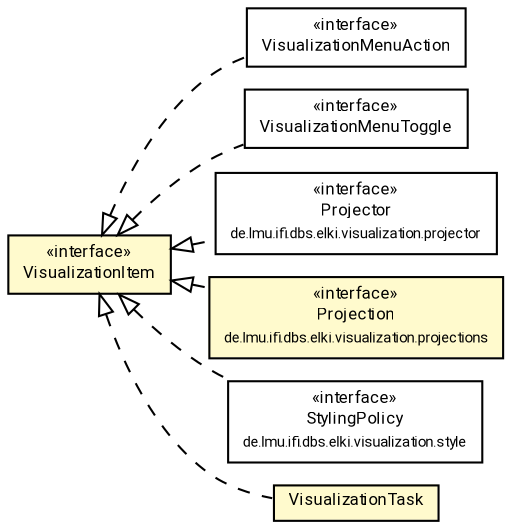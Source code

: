 #!/usr/local/bin/dot
#
# Class diagram 
# Generated by UMLGraph version R5_7_2-60-g0e99a6 (http://www.spinellis.gr/umlgraph/)
#

digraph G {
	graph [fontnames="svg"]
	edge [fontname="Roboto",fontsize=7,labelfontname="Roboto",labelfontsize=7,color="black"];
	node [fontname="Roboto",fontcolor="black",fontsize=8,shape=plaintext,margin=0,width=0,height=0];
	nodesep=0.15;
	ranksep=0.25;
	rankdir=LR;
	// de.lmu.ifi.dbs.elki.visualization.VisualizationMenuAction
	c10694438 [label=<<table title="de.lmu.ifi.dbs.elki.visualization.VisualizationMenuAction" border="0" cellborder="1" cellspacing="0" cellpadding="2" href="VisualizationMenuAction.html" target="_parent">
		<tr><td><table border="0" cellspacing="0" cellpadding="1">
		<tr><td align="center" balign="center"> &#171;interface&#187; </td></tr>
		<tr><td align="center" balign="center"> <font face="Roboto">VisualizationMenuAction</font> </td></tr>
		</table></td></tr>
		</table>>, URL="VisualizationMenuAction.html"];
	// de.lmu.ifi.dbs.elki.visualization.VisualizationMenuToggle
	c10694439 [label=<<table title="de.lmu.ifi.dbs.elki.visualization.VisualizationMenuToggle" border="0" cellborder="1" cellspacing="0" cellpadding="2" href="VisualizationMenuToggle.html" target="_parent">
		<tr><td><table border="0" cellspacing="0" cellpadding="1">
		<tr><td align="center" balign="center"> &#171;interface&#187; </td></tr>
		<tr><td align="center" balign="center"> <font face="Roboto">VisualizationMenuToggle</font> </td></tr>
		</table></td></tr>
		</table>>, URL="VisualizationMenuToggle.html"];
	// de.lmu.ifi.dbs.elki.visualization.VisualizationItem
	c10694442 [label=<<table title="de.lmu.ifi.dbs.elki.visualization.VisualizationItem" border="0" cellborder="1" cellspacing="0" cellpadding="2" bgcolor="lemonChiffon" href="VisualizationItem.html" target="_parent">
		<tr><td><table border="0" cellspacing="0" cellpadding="1">
		<tr><td align="center" balign="center"> &#171;interface&#187; </td></tr>
		<tr><td align="center" balign="center"> <font face="Roboto">VisualizationItem</font> </td></tr>
		</table></td></tr>
		</table>>, URL="VisualizationItem.html"];
	// de.lmu.ifi.dbs.elki.visualization.projector.Projector
	c10694456 [label=<<table title="de.lmu.ifi.dbs.elki.visualization.projector.Projector" border="0" cellborder="1" cellspacing="0" cellpadding="2" href="projector/Projector.html" target="_parent">
		<tr><td><table border="0" cellspacing="0" cellpadding="1">
		<tr><td align="center" balign="center"> &#171;interface&#187; </td></tr>
		<tr><td align="center" balign="center"> <font face="Roboto">Projector</font> </td></tr>
		<tr><td align="center" balign="center"> <font face="Roboto" point-size="7.0">de.lmu.ifi.dbs.elki.visualization.projector</font> </td></tr>
		</table></td></tr>
		</table>>, URL="projector/Projector.html"];
	// de.lmu.ifi.dbs.elki.visualization.projections.Projection
	c10694519 [label=<<table title="de.lmu.ifi.dbs.elki.visualization.projections.Projection" border="0" cellborder="1" cellspacing="0" cellpadding="2" bgcolor="LemonChiffon" href="projections/Projection.html" target="_parent">
		<tr><td><table border="0" cellspacing="0" cellpadding="1">
		<tr><td align="center" balign="center"> &#171;interface&#187; </td></tr>
		<tr><td align="center" balign="center"> <font face="Roboto">Projection</font> </td></tr>
		<tr><td align="center" balign="center"> <font face="Roboto" point-size="7.0">de.lmu.ifi.dbs.elki.visualization.projections</font> </td></tr>
		</table></td></tr>
		</table>>, URL="projections/Projection.html"];
	// de.lmu.ifi.dbs.elki.visualization.style.StylingPolicy
	c10694534 [label=<<table title="de.lmu.ifi.dbs.elki.visualization.style.StylingPolicy" border="0" cellborder="1" cellspacing="0" cellpadding="2" href="style/StylingPolicy.html" target="_parent">
		<tr><td><table border="0" cellspacing="0" cellpadding="1">
		<tr><td align="center" balign="center"> &#171;interface&#187; </td></tr>
		<tr><td align="center" balign="center"> <font face="Roboto">StylingPolicy</font> </td></tr>
		<tr><td align="center" balign="center"> <font face="Roboto" point-size="7.0">de.lmu.ifi.dbs.elki.visualization.style</font> </td></tr>
		</table></td></tr>
		</table>>, URL="style/StylingPolicy.html"];
	// de.lmu.ifi.dbs.elki.visualization.VisualizationTask
	c10694546 [label=<<table title="de.lmu.ifi.dbs.elki.visualization.VisualizationTask" border="0" cellborder="1" cellspacing="0" cellpadding="2" bgcolor="LemonChiffon" href="VisualizationTask.html" target="_parent">
		<tr><td><table border="0" cellspacing="0" cellpadding="1">
		<tr><td align="center" balign="center"> <font face="Roboto">VisualizationTask</font> </td></tr>
		</table></td></tr>
		</table>>, URL="VisualizationTask.html"];
	// de.lmu.ifi.dbs.elki.visualization.VisualizationMenuAction implements de.lmu.ifi.dbs.elki.visualization.VisualizationItem
	c10694442 -> c10694438 [arrowtail=empty,style=dashed,dir=back,weight=9];
	// de.lmu.ifi.dbs.elki.visualization.VisualizationMenuToggle implements de.lmu.ifi.dbs.elki.visualization.VisualizationItem
	c10694442 -> c10694439 [arrowtail=empty,style=dashed,dir=back,weight=9];
	// de.lmu.ifi.dbs.elki.visualization.projector.Projector implements de.lmu.ifi.dbs.elki.visualization.VisualizationItem
	c10694442 -> c10694456 [arrowtail=empty,style=dashed,dir=back,weight=9];
	// de.lmu.ifi.dbs.elki.visualization.projections.Projection implements de.lmu.ifi.dbs.elki.visualization.VisualizationItem
	c10694442 -> c10694519 [arrowtail=empty,style=dashed,dir=back,weight=9];
	// de.lmu.ifi.dbs.elki.visualization.style.StylingPolicy implements de.lmu.ifi.dbs.elki.visualization.VisualizationItem
	c10694442 -> c10694534 [arrowtail=empty,style=dashed,dir=back,weight=9];
	// de.lmu.ifi.dbs.elki.visualization.VisualizationTask implements de.lmu.ifi.dbs.elki.visualization.VisualizationItem
	c10694442 -> c10694546 [arrowtail=empty,style=dashed,dir=back,weight=9];
}

